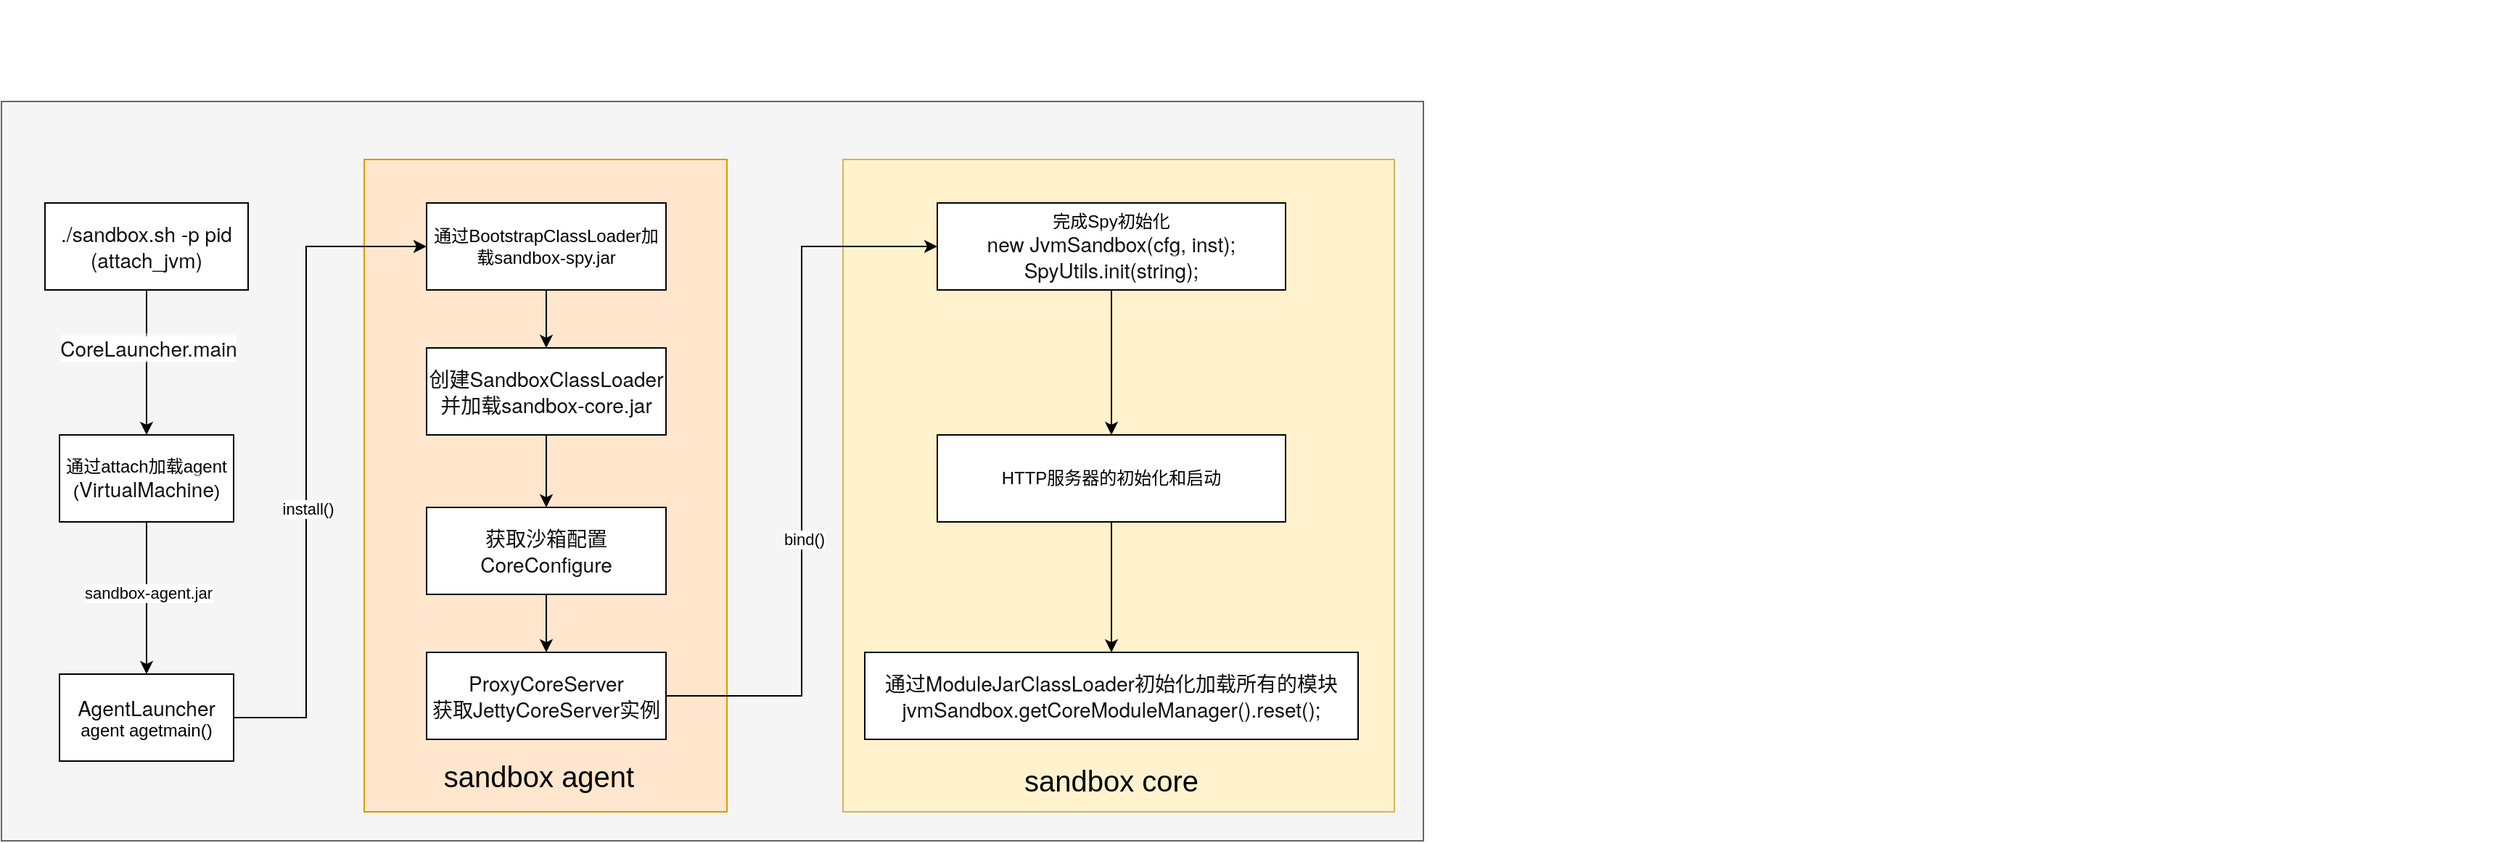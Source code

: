 <mxfile version="20.3.0" type="device"><diagram id="9to-f9L5DMLNBiCZHvkY" name="第 1 页"><mxGraphModel dx="1180" dy="740" grid="1" gridSize="10" guides="1" tooltips="1" connect="1" arrows="1" fold="1" page="1" pageScale="1" pageWidth="827" pageHeight="1169" math="0" shadow="0"><root><mxCell id="0"/><mxCell id="1" parent="0"/><mxCell id="g0IhUiqmHn0sH1vl0G_k-31" value="" style="rounded=0;whiteSpace=wrap;html=1;fillColor=#f5f5f5;fontColor=#333333;strokeColor=#666666;" parent="1" vertex="1"><mxGeometry x="40" y="130" width="980" height="510" as="geometry"/></mxCell><mxCell id="g0IhUiqmHn0sH1vl0G_k-22" value="" style="rounded=0;whiteSpace=wrap;html=1;fillColor=#fff2cc;strokeColor=#d6b656;" parent="1" vertex="1"><mxGeometry x="620" y="170" width="380" height="450" as="geometry"/></mxCell><mxCell id="g0IhUiqmHn0sH1vl0G_k-23" value="" style="rounded=0;whiteSpace=wrap;html=1;fillColor=#ffe6cc;strokeColor=#d79b00;" parent="1" vertex="1"><mxGeometry x="290" y="170" width="250" height="450" as="geometry"/></mxCell><mxCell id="g0IhUiqmHn0sH1vl0G_k-3" value="" style="edgeStyle=orthogonalEdgeStyle;rounded=0;orthogonalLoop=1;jettySize=auto;html=1;" parent="1" source="g0IhUiqmHn0sH1vl0G_k-1" target="g0IhUiqmHn0sH1vl0G_k-2" edge="1"><mxGeometry relative="1" as="geometry"/></mxCell><mxCell id="g0IhUiqmHn0sH1vl0G_k-34" value="&lt;span style=&quot;color: rgb(17, 17, 17); font-family: &amp;quot;PingFang SC&amp;quot;, PingFang-SC-Regular, &amp;quot;Hiragino Sans GB&amp;quot;, &amp;quot;Microsoft YaHei&amp;quot;, &amp;quot;Helvetica Neue&amp;quot;, Helvetica, Arial, sans-serif, &amp;quot;Apple Color Emoji&amp;quot;, &amp;quot;Segoe UI Emoji&amp;quot;, &amp;quot;Segoe UI Symbol&amp;quot;; font-size: 14px; text-align: start; background-color: rgba(255, 255, 255, 0.5);&quot;&gt;CoreLauncher.main&lt;/span&gt;" style="edgeLabel;html=1;align=center;verticalAlign=middle;resizable=0;points=[];" parent="g0IhUiqmHn0sH1vl0G_k-3" vertex="1" connectable="0"><mxGeometry x="-0.21" y="1" relative="1" as="geometry"><mxPoint as="offset"/></mxGeometry></mxCell><mxCell id="g0IhUiqmHn0sH1vl0G_k-1" value="&lt;span style=&quot;color: rgb(17, 17, 17); font-family: &amp;quot;PingFang SC&amp;quot;, PingFang-SC-Regular, &amp;quot;Hiragino Sans GB&amp;quot;, &amp;quot;Microsoft YaHei&amp;quot;, &amp;quot;Helvetica Neue&amp;quot;, Helvetica, Arial, sans-serif, &amp;quot;Apple Color Emoji&amp;quot;, &amp;quot;Segoe UI Emoji&amp;quot;, &amp;quot;Segoe UI Symbol&amp;quot;; font-size: 14px; font-style: normal; font-variant-ligatures: normal; font-variant-caps: normal; font-weight: 400; letter-spacing: normal; orphans: 2; text-align: start; text-indent: 0px; text-transform: none; widows: 2; word-spacing: 0px; -webkit-text-stroke-width: 0px; background-color: rgba(255, 255, 255, 0.5); text-decoration-thickness: initial; text-decoration-style: initial; text-decoration-color: initial; float: none; display: inline !important;&quot;&gt;./sandbox.sh&amp;nbsp;-p&amp;nbsp;pid&lt;br&gt;(&lt;span style=&quot;&quot;&gt;attach_jvm&lt;/span&gt;)&lt;br&gt;&lt;/span&gt;" style="rounded=0;whiteSpace=wrap;html=1;" parent="1" vertex="1"><mxGeometry x="70" y="200" width="140" height="60" as="geometry"/></mxCell><mxCell id="g0IhUiqmHn0sH1vl0G_k-5" value="" style="edgeStyle=orthogonalEdgeStyle;rounded=0;orthogonalLoop=1;jettySize=auto;html=1;" parent="1" source="g0IhUiqmHn0sH1vl0G_k-2" target="g0IhUiqmHn0sH1vl0G_k-4" edge="1"><mxGeometry relative="1" as="geometry"/></mxCell><mxCell id="g0IhUiqmHn0sH1vl0G_k-35" value="sandbox-agent.jar" style="edgeLabel;html=1;align=center;verticalAlign=middle;resizable=0;points=[];" parent="g0IhUiqmHn0sH1vl0G_k-5" vertex="1" connectable="0"><mxGeometry x="-0.067" y="1" relative="1" as="geometry"><mxPoint as="offset"/></mxGeometry></mxCell><mxCell id="g0IhUiqmHn0sH1vl0G_k-2" value="通过attach加载agent&lt;br&gt;(&lt;span style=&quot;color: rgb(17, 17, 17); font-family: &amp;quot;PingFang SC&amp;quot;, PingFang-SC-Regular, &amp;quot;Hiragino Sans GB&amp;quot;, &amp;quot;Microsoft YaHei&amp;quot;, &amp;quot;Helvetica Neue&amp;quot;, Helvetica, Arial, sans-serif, &amp;quot;Apple Color Emoji&amp;quot;, &amp;quot;Segoe UI Emoji&amp;quot;, &amp;quot;Segoe UI Symbol&amp;quot;; font-size: 14px; text-align: start; background-color: rgba(255, 255, 255, 0.5);&quot;&gt;VirtualMachine&lt;/span&gt;)" style="rounded=0;whiteSpace=wrap;html=1;" parent="1" vertex="1"><mxGeometry x="80" y="360" width="120" height="60" as="geometry"/></mxCell><mxCell id="g0IhUiqmHn0sH1vl0G_k-9" value="" style="edgeStyle=orthogonalEdgeStyle;rounded=0;orthogonalLoop=1;jettySize=auto;html=1;entryX=0;entryY=0.5;entryDx=0;entryDy=0;" parent="1" source="g0IhUiqmHn0sH1vl0G_k-4" target="g0IhUiqmHn0sH1vl0G_k-8" edge="1"><mxGeometry relative="1" as="geometry"><Array as="points"><mxPoint x="250" y="555"/><mxPoint x="250" y="230"/></Array></mxGeometry></mxCell><mxCell id="g0IhUiqmHn0sH1vl0G_k-10" value="install()" style="edgeLabel;html=1;align=center;verticalAlign=middle;resizable=0;points=[];" parent="g0IhUiqmHn0sH1vl0G_k-9" vertex="1" connectable="0"><mxGeometry x="-0.15" y="-1" relative="1" as="geometry"><mxPoint as="offset"/></mxGeometry></mxCell><mxCell id="g0IhUiqmHn0sH1vl0G_k-4" value="&lt;span style=&quot;color: rgb(17, 17, 17); font-family: &amp;quot;PingFang SC&amp;quot;, PingFang-SC-Regular, &amp;quot;Hiragino Sans GB&amp;quot;, &amp;quot;Microsoft YaHei&amp;quot;, &amp;quot;Helvetica Neue&amp;quot;, Helvetica, Arial, sans-serif, &amp;quot;Apple Color Emoji&amp;quot;, &amp;quot;Segoe UI Emoji&amp;quot;, &amp;quot;Segoe UI Symbol&amp;quot;; font-size: 14px; text-align: start; background-color: rgba(255, 255, 255, 0.5);&quot;&gt;AgentLauncher&lt;/span&gt;&lt;br&gt;agent agetmain()" style="rounded=0;whiteSpace=wrap;html=1;" parent="1" vertex="1"><mxGeometry x="80" y="525" width="120" height="60" as="geometry"/></mxCell><mxCell id="g0IhUiqmHn0sH1vl0G_k-13" value="" style="edgeStyle=orthogonalEdgeStyle;rounded=0;orthogonalLoop=1;jettySize=auto;html=1;" parent="1" source="g0IhUiqmHn0sH1vl0G_k-8" target="g0IhUiqmHn0sH1vl0G_k-12" edge="1"><mxGeometry relative="1" as="geometry"/></mxCell><mxCell id="g0IhUiqmHn0sH1vl0G_k-8" value="通过BootstrapClassLoader加载sandbox-spy.jar" style="rounded=0;whiteSpace=wrap;html=1;" parent="1" vertex="1"><mxGeometry x="333" y="200" width="165" height="60" as="geometry"/></mxCell><mxCell id="g0IhUiqmHn0sH1vl0G_k-11" value="" style="shape=image;verticalLabelPosition=bottom;labelBackgroundColor=default;verticalAlign=top;aspect=fixed;imageAspect=0;image=https://static001.geekbang.org/infoq/1a/1a2c85740a971d2c0bc5256ca1d0ee4a.png;" parent="1" vertex="1"><mxGeometry x="1241" y="60" width="520" height="259" as="geometry"/></mxCell><mxCell id="g0IhUiqmHn0sH1vl0G_k-16" value="" style="edgeStyle=orthogonalEdgeStyle;rounded=0;orthogonalLoop=1;jettySize=auto;html=1;" parent="1" source="g0IhUiqmHn0sH1vl0G_k-12" target="g0IhUiqmHn0sH1vl0G_k-15" edge="1"><mxGeometry relative="1" as="geometry"/></mxCell><mxCell id="g0IhUiqmHn0sH1vl0G_k-12" value="&lt;span style=&quot;color: rgb(17, 17, 17); font-family: &amp;quot;PingFang SC&amp;quot;, PingFang-SC-Regular, &amp;quot;Hiragino Sans GB&amp;quot;, &amp;quot;Microsoft YaHei&amp;quot;, &amp;quot;Helvetica Neue&amp;quot;, Helvetica, Arial, sans-serif, &amp;quot;Apple Color Emoji&amp;quot;, &amp;quot;Segoe UI Emoji&amp;quot;, &amp;quot;Segoe UI Symbol&amp;quot;; font-size: 14px; text-align: start; background-color: rgba(255, 255, 255, 0.5);&quot;&gt;创建SandboxClassLoader&lt;br&gt;并加载sandbox-core.jar&lt;/span&gt;" style="rounded=0;whiteSpace=wrap;html=1;" parent="1" vertex="1"><mxGeometry x="333" y="300" width="165" height="60" as="geometry"/></mxCell><mxCell id="g0IhUiqmHn0sH1vl0G_k-18" value="" style="edgeStyle=orthogonalEdgeStyle;rounded=0;orthogonalLoop=1;jettySize=auto;html=1;" parent="1" source="g0IhUiqmHn0sH1vl0G_k-15" target="g0IhUiqmHn0sH1vl0G_k-17" edge="1"><mxGeometry relative="1" as="geometry"/></mxCell><mxCell id="g0IhUiqmHn0sH1vl0G_k-15" value="&lt;div style=&quot;&quot;&gt;&lt;font face=&quot;PingFang SC, PingFang-SC-Regular, Hiragino Sans GB, Microsoft YaHei, Helvetica Neue, Helvetica, Arial, sans-serif, Apple Color Emoji, Segoe UI Emoji, Segoe UI Symbol&quot; color=&quot;#111111&quot;&gt;&lt;span style=&quot;font-size: 14px; background-color: rgba(255, 255, 255, 0.5);&quot;&gt;获取沙箱配置&lt;/span&gt;&lt;/font&gt;&lt;/div&gt;&lt;div style=&quot;&quot;&gt;&lt;font face=&quot;PingFang SC, PingFang-SC-Regular, Hiragino Sans GB, Microsoft YaHei, Helvetica Neue, Helvetica, Arial, sans-serif, Apple Color Emoji, Segoe UI Emoji, Segoe UI Symbol&quot; color=&quot;#111111&quot;&gt;&lt;span style=&quot;background-color: rgba(255, 255, 255, 0.5);&quot;&gt;&lt;span style=&quot;font-size: 14px;&quot;&gt;CoreConfigure&lt;/span&gt;&lt;br&gt;&lt;/span&gt;&lt;/font&gt;&lt;/div&gt;" style="rounded=0;whiteSpace=wrap;html=1;" parent="1" vertex="1"><mxGeometry x="333" y="410" width="165" height="60" as="geometry"/></mxCell><mxCell id="g0IhUiqmHn0sH1vl0G_k-20" value="" style="edgeStyle=orthogonalEdgeStyle;rounded=0;orthogonalLoop=1;jettySize=auto;html=1;entryX=0;entryY=0.5;entryDx=0;entryDy=0;" parent="1" source="g0IhUiqmHn0sH1vl0G_k-17" target="g0IhUiqmHn0sH1vl0G_k-19" edge="1"><mxGeometry relative="1" as="geometry"/></mxCell><mxCell id="g0IhUiqmHn0sH1vl0G_k-21" value="bind()" style="edgeLabel;html=1;align=center;verticalAlign=middle;resizable=0;points=[];" parent="g0IhUiqmHn0sH1vl0G_k-20" vertex="1" connectable="0"><mxGeometry x="-0.188" y="-1" relative="1" as="geometry"><mxPoint as="offset"/></mxGeometry></mxCell><mxCell id="g0IhUiqmHn0sH1vl0G_k-17" value="&lt;div style=&quot;&quot;&gt;&lt;font face=&quot;PingFang SC, PingFang-SC-Regular, Hiragino Sans GB, Microsoft YaHei, Helvetica Neue, Helvetica, Arial, sans-serif, Apple Color Emoji, Segoe UI Emoji, Segoe UI Symbol&quot; color=&quot;#111111&quot;&gt;&lt;span style=&quot;background-color: rgba(255, 255, 255, 0.5);&quot;&gt;&lt;span style=&quot;font-size: 14px;&quot;&gt;ProxyCoreServer&lt;/span&gt;&lt;br&gt;&lt;/span&gt;&lt;/font&gt;&lt;/div&gt;&lt;div style=&quot;text-align: start;&quot;&gt;&lt;font face=&quot;PingFang SC, PingFang-SC-Regular, Hiragino Sans GB, Microsoft YaHei, Helvetica Neue, Helvetica, Arial, sans-serif, Apple Color Emoji, Segoe UI Emoji, Segoe UI Symbol&quot; color=&quot;#111111&quot;&gt;&lt;span style=&quot;font-size: 14px; background-color: rgba(255, 255, 255, 0.5);&quot;&gt;获取&lt;/span&gt;&lt;/font&gt;&lt;span style=&quot;background-color: rgba(255, 255, 255, 0.5); color: rgb(17, 17, 17); font-family: &amp;quot;PingFang SC&amp;quot;, PingFang-SC-Regular, &amp;quot;Hiragino Sans GB&amp;quot;, &amp;quot;Microsoft YaHei&amp;quot;, &amp;quot;Helvetica Neue&amp;quot;, Helvetica, Arial, sans-serif, &amp;quot;Apple Color Emoji&amp;quot;, &amp;quot;Segoe UI Emoji&amp;quot;, &amp;quot;Segoe UI Symbol&amp;quot;; font-size: 14px;&quot;&gt;JettyCoreServer实例&lt;/span&gt;&lt;/div&gt;" style="rounded=0;whiteSpace=wrap;html=1;" parent="1" vertex="1"><mxGeometry x="333" y="510" width="165" height="60" as="geometry"/></mxCell><mxCell id="g0IhUiqmHn0sH1vl0G_k-26" value="" style="edgeStyle=orthogonalEdgeStyle;rounded=0;orthogonalLoop=1;jettySize=auto;html=1;" parent="1" source="g0IhUiqmHn0sH1vl0G_k-19" target="g0IhUiqmHn0sH1vl0G_k-25" edge="1"><mxGeometry relative="1" as="geometry"/></mxCell><mxCell id="g0IhUiqmHn0sH1vl0G_k-19" value="完成Spy初始化&lt;br&gt;&lt;span style=&quot;color: rgb(17, 17, 17); font-family: &amp;quot;PingFang SC&amp;quot;, PingFang-SC-Regular, &amp;quot;Hiragino Sans GB&amp;quot;, &amp;quot;Microsoft YaHei&amp;quot;, &amp;quot;Helvetica Neue&amp;quot;, Helvetica, Arial, sans-serif, &amp;quot;Apple Color Emoji&amp;quot;, &amp;quot;Segoe UI Emoji&amp;quot;, &amp;quot;Segoe UI Symbol&amp;quot;; font-size: 14px; text-align: start; background-color: rgba(255, 255, 255, 0.5);&quot;&gt;new&amp;nbsp;JvmSandbox(cfg,&amp;nbsp;inst);&lt;/span&gt;&lt;br&gt;&lt;span style=&quot;color: rgb(17, 17, 17); font-family: &amp;quot;PingFang SC&amp;quot;, PingFang-SC-Regular, &amp;quot;Hiragino Sans GB&amp;quot;, &amp;quot;Microsoft YaHei&amp;quot;, &amp;quot;Helvetica Neue&amp;quot;, Helvetica, Arial, sans-serif, &amp;quot;Apple Color Emoji&amp;quot;, &amp;quot;Segoe UI Emoji&amp;quot;, &amp;quot;Segoe UI Symbol&amp;quot;; font-size: 14px; text-align: start; background-color: rgba(255, 255, 255, 0.5);&quot;&gt;SpyUtils.init(string);&lt;/span&gt;" style="rounded=0;whiteSpace=wrap;html=1;" parent="1" vertex="1"><mxGeometry x="685" y="200" width="240" height="60" as="geometry"/></mxCell><mxCell id="g0IhUiqmHn0sH1vl0G_k-24" value="sandbox agent" style="text;html=1;align=center;verticalAlign=middle;resizable=0;points=[];autosize=1;strokeColor=none;fillColor=none;fontSize=20;" parent="1" vertex="1"><mxGeometry x="335" y="575" width="150" height="40" as="geometry"/></mxCell><mxCell id="g0IhUiqmHn0sH1vl0G_k-28" value="" style="edgeStyle=orthogonalEdgeStyle;rounded=0;orthogonalLoop=1;jettySize=auto;html=1;" parent="1" source="g0IhUiqmHn0sH1vl0G_k-25" target="g0IhUiqmHn0sH1vl0G_k-27" edge="1"><mxGeometry relative="1" as="geometry"/></mxCell><mxCell id="g0IhUiqmHn0sH1vl0G_k-25" value="HTTP服务器的初始化和启动" style="rounded=0;whiteSpace=wrap;html=1;" parent="1" vertex="1"><mxGeometry x="685" y="360" width="240" height="60" as="geometry"/></mxCell><mxCell id="g0IhUiqmHn0sH1vl0G_k-27" value="&lt;span style=&quot;color: rgb(17, 17, 17); font-family: &amp;quot;PingFang SC&amp;quot;, PingFang-SC-Regular, &amp;quot;Hiragino Sans GB&amp;quot;, &amp;quot;Microsoft YaHei&amp;quot;, &amp;quot;Helvetica Neue&amp;quot;, Helvetica, Arial, sans-serif, &amp;quot;Apple Color Emoji&amp;quot;, &amp;quot;Segoe UI Emoji&amp;quot;, &amp;quot;Segoe UI Symbol&amp;quot;; font-size: 14px; text-align: start; background-color: rgba(255, 255, 255, 0.5);&quot;&gt;通过&lt;/span&gt;&lt;span style=&quot;color: rgb(17, 17, 17); font-family: &amp;quot;PingFang SC&amp;quot;, PingFang-SC-Regular, &amp;quot;Hiragino Sans GB&amp;quot;, &amp;quot;Microsoft YaHei&amp;quot;, &amp;quot;Helvetica Neue&amp;quot;, Helvetica, Arial, sans-serif, &amp;quot;Apple Color Emoji&amp;quot;, &amp;quot;Segoe UI Emoji&amp;quot;, &amp;quot;Segoe UI Symbol&amp;quot;; font-size: 14px; text-align: start; background-color: rgba(255, 255, 255, 0.5);&quot;&gt;ModuleJarClassLoader&lt;/span&gt;&lt;span style=&quot;color: rgb(17, 17, 17); font-family: &amp;quot;PingFang SC&amp;quot;, PingFang-SC-Regular, &amp;quot;Hiragino Sans GB&amp;quot;, &amp;quot;Microsoft YaHei&amp;quot;, &amp;quot;Helvetica Neue&amp;quot;, Helvetica, Arial, sans-serif, &amp;quot;Apple Color Emoji&amp;quot;, &amp;quot;Segoe UI Emoji&amp;quot;, &amp;quot;Segoe UI Symbol&amp;quot;; font-size: 14px; text-align: start; background-color: rgba(255, 255, 255, 0.5);&quot;&gt;初始化加载所有的模块&lt;br&gt;&lt;/span&gt;&lt;span style=&quot;color: rgb(17, 17, 17); font-family: &amp;quot;PingFang SC&amp;quot;, PingFang-SC-Regular, &amp;quot;Hiragino Sans GB&amp;quot;, &amp;quot;Microsoft YaHei&amp;quot;, &amp;quot;Helvetica Neue&amp;quot;, Helvetica, Arial, sans-serif, &amp;quot;Apple Color Emoji&amp;quot;, &amp;quot;Segoe UI Emoji&amp;quot;, &amp;quot;Segoe UI Symbol&amp;quot;; font-size: 14px; text-align: start; background-color: rgba(255, 255, 255, 0.5);&quot;&gt;jvmSandbox.getCoreModuleManager().reset();&lt;/span&gt;&lt;span style=&quot;color: rgb(17, 17, 17); font-family: &amp;quot;PingFang SC&amp;quot;, PingFang-SC-Regular, &amp;quot;Hiragino Sans GB&amp;quot;, &amp;quot;Microsoft YaHei&amp;quot;, &amp;quot;Helvetica Neue&amp;quot;, Helvetica, Arial, sans-serif, &amp;quot;Apple Color Emoji&amp;quot;, &amp;quot;Segoe UI Emoji&amp;quot;, &amp;quot;Segoe UI Symbol&amp;quot;; font-size: 14px; text-align: start; background-color: rgba(255, 255, 255, 0.5);&quot;&gt;&lt;br&gt;&lt;/span&gt;" style="rounded=0;whiteSpace=wrap;html=1;" parent="1" vertex="1"><mxGeometry x="635" y="510" width="340" height="60" as="geometry"/></mxCell><mxCell id="mAe-qP7CBugWiwapoAcc-1" value="sandbox core" style="text;whiteSpace=wrap;html=1;fontSize=20;align=center;" vertex="1" parent="1"><mxGeometry x="730" y="580" width="150" height="30" as="geometry"/></mxCell></root></mxGraphModel></diagram></mxfile>